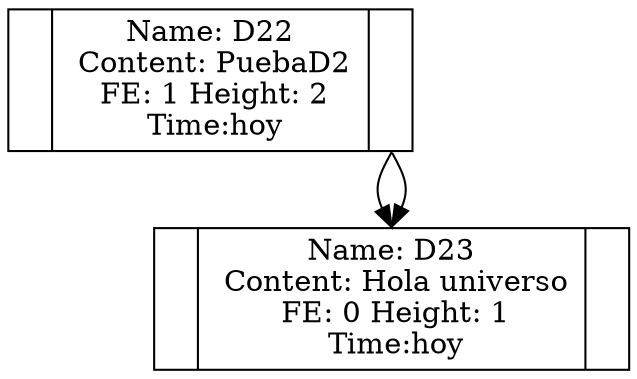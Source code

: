  digraph AVL{Node_168[label= " <f0>| <f1> Name: D22\n Content: PuebaD2\n FE: 0 Height: 1\n Time:hoy|<f2> " shape="record"] ; 
Node_168[label= " <f0>| <f1> Name: D22\n Content: PuebaD2\n FE: 1 Height: 2\n Time:hoy|<f2> " shape="record"] ; 
Node_168:f2->Node_169:f1; 
Node_169[label= " <f0>| <f1> Name: D23\n Content: hola mundo\n FE: 0 Height: 1\n Time:hoy|<f2> " shape="record"] ; 
Node_168:f1; 
Node_168[label= " <f0>| <f1> Name: D22\n Content: PuebaD2\n FE: 1 Height: 2\n Time:hoy|<f2> " shape="record"] ; 
Node_168:f2->Node_169:f1; 
Node_169[label= " <f0>| <f1> Name: D23\n Content: Hola universo\n FE: 0 Height: 1\n Time:hoy|<f2> " shape="record"] ; 
}
